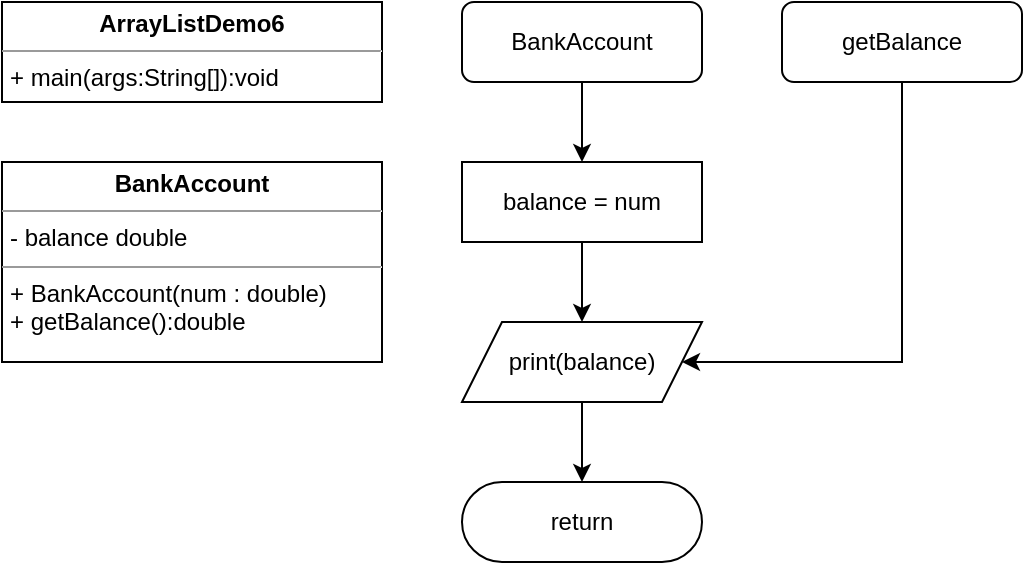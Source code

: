<mxfile version="21.7.1" type="github">
  <diagram name="Page-1" id="c4acf3e9-155e-7222-9cf6-157b1a14988f">
    <mxGraphModel dx="1434" dy="754" grid="1" gridSize="10" guides="1" tooltips="1" connect="1" arrows="1" fold="1" page="1" pageScale="1" pageWidth="850" pageHeight="1100" background="none" math="0" shadow="0">
      <root>
        <mxCell id="0" />
        <mxCell id="1" parent="0" />
        <mxCell id="5d2195bd80daf111-41" style="edgeStyle=orthogonalEdgeStyle;rounded=0;html=1;dashed=1;labelBackgroundColor=none;startFill=0;endArrow=open;endFill=0;endSize=10;fontFamily=Verdana;fontSize=10;" parent="1" edge="1">
          <mxGeometry relative="1" as="geometry">
            <Array as="points" />
            <mxPoint x="730" y="603" as="sourcePoint" />
          </mxGeometry>
        </mxCell>
        <mxCell id="5d2195bd80daf111-18" value="&lt;p style=&quot;margin:0px;margin-top:4px;text-align:center;&quot;&gt;&lt;b&gt;ArrayListDemo6&lt;/b&gt;&lt;br&gt;&lt;/p&gt;&lt;hr size=&quot;1&quot;&gt;&lt;p style=&quot;margin:0px;margin-left:4px;&quot;&gt;+ main(args:String[]):void&lt;/p&gt;&lt;hr size=&quot;1&quot;&gt;&lt;p style=&quot;margin:0px;margin-left:4px;&quot;&gt;&lt;br&gt;&lt;/p&gt;" style="verticalAlign=top;align=left;overflow=fill;fontSize=12;fontFamily=Helvetica;html=1;rounded=0;shadow=0;comic=0;labelBackgroundColor=none;strokeWidth=1" parent="1" vertex="1">
          <mxGeometry x="60" y="80" width="190" height="50" as="geometry" />
        </mxCell>
        <mxCell id="5d2195bd80daf111-19" value="&lt;p style=&quot;margin:0px;margin-top:4px;text-align:center;&quot;&gt;&lt;b&gt;BankAccount&lt;/b&gt;&lt;br&gt;&lt;/p&gt;&lt;hr size=&quot;1&quot;&gt;&lt;p style=&quot;margin:0px;margin-left:4px;&quot;&gt;- balance double&lt;/p&gt;&lt;hr size=&quot;1&quot;&gt;&lt;p style=&quot;margin:0px;margin-left:4px;&quot;&gt;+ BankAccount(num : double)&lt;/p&gt;&lt;p style=&quot;margin:0px;margin-left:4px;&quot;&gt;+ getBalance():double&lt;/p&gt;" style="verticalAlign=top;align=left;overflow=fill;fontSize=12;fontFamily=Helvetica;html=1;rounded=0;shadow=0;comic=0;labelBackgroundColor=none;strokeWidth=1" parent="1" vertex="1">
          <mxGeometry x="60" y="160" width="190" height="100" as="geometry" />
        </mxCell>
        <mxCell id="aQXuEM2Zdq98k6zL0xd_-4" style="edgeStyle=orthogonalEdgeStyle;rounded=0;orthogonalLoop=1;jettySize=auto;html=1;entryX=0.5;entryY=0;entryDx=0;entryDy=0;" parent="1" source="aQXuEM2Zdq98k6zL0xd_-2" target="aQXuEM2Zdq98k6zL0xd_-5" edge="1">
          <mxGeometry relative="1" as="geometry">
            <mxPoint x="350" y="190" as="targetPoint" />
          </mxGeometry>
        </mxCell>
        <mxCell id="aQXuEM2Zdq98k6zL0xd_-2" value="BankAccount" style="rounded=1;whiteSpace=wrap;html=1;" parent="1" vertex="1">
          <mxGeometry x="290" y="80" width="120" height="40" as="geometry" />
        </mxCell>
        <mxCell id="aQXuEM2Zdq98k6zL0xd_-6" style="edgeStyle=orthogonalEdgeStyle;rounded=0;orthogonalLoop=1;jettySize=auto;html=1;entryX=1;entryY=0.5;entryDx=0;entryDy=0;" parent="1" source="aQXuEM2Zdq98k6zL0xd_-3" target="aQXuEM2Zdq98k6zL0xd_-9" edge="1">
          <mxGeometry relative="1" as="geometry">
            <mxPoint x="430" y="320" as="targetPoint" />
            <Array as="points">
              <mxPoint x="510" y="260" />
            </Array>
          </mxGeometry>
        </mxCell>
        <mxCell id="aQXuEM2Zdq98k6zL0xd_-3" value="getBalance" style="rounded=1;whiteSpace=wrap;html=1;" parent="1" vertex="1">
          <mxGeometry x="450" y="80" width="120" height="40" as="geometry" />
        </mxCell>
        <mxCell id="aQXuEM2Zdq98k6zL0xd_-14" style="edgeStyle=orthogonalEdgeStyle;rounded=0;orthogonalLoop=1;jettySize=auto;html=1;entryX=0.5;entryY=0;entryDx=0;entryDy=0;" parent="1" source="aQXuEM2Zdq98k6zL0xd_-5" target="aQXuEM2Zdq98k6zL0xd_-9" edge="1">
          <mxGeometry relative="1" as="geometry" />
        </mxCell>
        <mxCell id="aQXuEM2Zdq98k6zL0xd_-5" value="balance = num" style="rounded=0;whiteSpace=wrap;html=1;" parent="1" vertex="1">
          <mxGeometry x="290" y="160" width="120" height="40" as="geometry" />
        </mxCell>
        <mxCell id="aQXuEM2Zdq98k6zL0xd_-13" style="edgeStyle=orthogonalEdgeStyle;rounded=0;orthogonalLoop=1;jettySize=auto;html=1;" parent="1" source="aQXuEM2Zdq98k6zL0xd_-9" edge="1">
          <mxGeometry relative="1" as="geometry">
            <mxPoint x="350" y="320" as="targetPoint" />
          </mxGeometry>
        </mxCell>
        <mxCell id="aQXuEM2Zdq98k6zL0xd_-9" value="print(balance)" style="shape=parallelogram;perimeter=parallelogramPerimeter;whiteSpace=wrap;html=1;fixedSize=1;" parent="1" vertex="1">
          <mxGeometry x="290" y="240" width="120" height="40" as="geometry" />
        </mxCell>
        <mxCell id="aQXuEM2Zdq98k6zL0xd_-12" value="return" style="html=1;dashed=0;whiteSpace=wrap;shape=mxgraph.dfd.start" parent="1" vertex="1">
          <mxGeometry x="290" y="320" width="120" height="40" as="geometry" />
        </mxCell>
      </root>
    </mxGraphModel>
  </diagram>
</mxfile>
